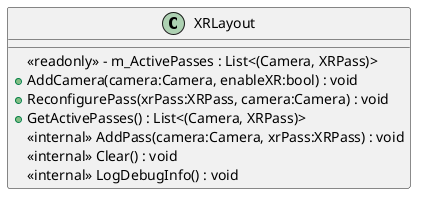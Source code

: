 @startuml
class XRLayout {
    <<readonly>> - m_ActivePasses : List<(Camera, XRPass)>
    + AddCamera(camera:Camera, enableXR:bool) : void
    + ReconfigurePass(xrPass:XRPass, camera:Camera) : void
    + GetActivePasses() : List<(Camera, XRPass)>
    <<internal>> AddPass(camera:Camera, xrPass:XRPass) : void
    <<internal>> Clear() : void
    <<internal>> LogDebugInfo() : void
}
@enduml
